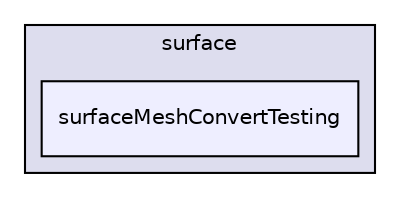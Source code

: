digraph "applications/utilities/surface/surfaceMeshConvertTesting" {
  bgcolor=transparent;
  compound=true
  node [ fontsize="10", fontname="Helvetica"];
  edge [ labelfontsize="10", labelfontname="Helvetica"];
  subgraph clusterdir_f17de662d5fa06afbf0442aecb6ca0a0 {
    graph [ bgcolor="#ddddee", pencolor="black", label="surface" fontname="Helvetica", fontsize="10", URL="dir_f17de662d5fa06afbf0442aecb6ca0a0.html"]
  dir_6ab0bfd44497cd5c6e128be5e12c2b59 [shape=box, label="surfaceMeshConvertTesting", style="filled", fillcolor="#eeeeff", pencolor="black", URL="dir_6ab0bfd44497cd5c6e128be5e12c2b59.html"];
  }
}
